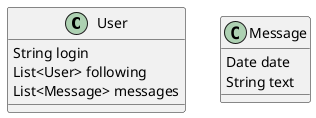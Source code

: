 @startuml

class User {
    String login
    List<User> following
    List<Message> messages
}

class Message {
    Date date
    String text
}
@enduml